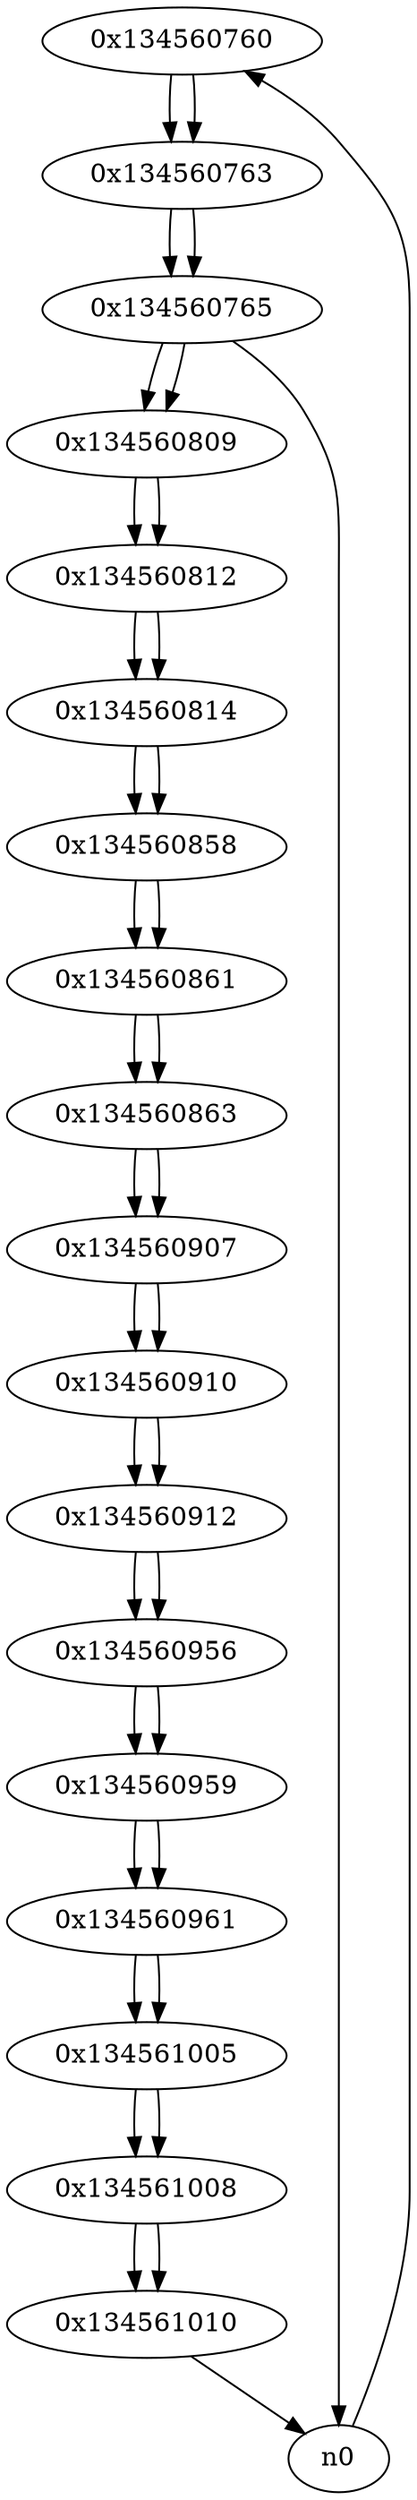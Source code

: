 digraph G{
/* nodes */
  n1 [label="0x134560760"]
  n2 [label="0x134560763"]
  n3 [label="0x134560765"]
  n4 [label="0x134560809"]
  n5 [label="0x134560812"]
  n6 [label="0x134560814"]
  n7 [label="0x134560858"]
  n8 [label="0x134560861"]
  n9 [label="0x134560863"]
  n10 [label="0x134560907"]
  n11 [label="0x134560910"]
  n12 [label="0x134560912"]
  n13 [label="0x134560956"]
  n14 [label="0x134560959"]
  n15 [label="0x134560961"]
  n16 [label="0x134561005"]
  n17 [label="0x134561008"]
  n18 [label="0x134561010"]
/* edges */
n1 -> n2;
n0 -> n1;
n2 -> n3;
n1 -> n2;
n3 -> n4;
n3 -> n0;
n2 -> n3;
n4 -> n5;
n3 -> n4;
n5 -> n6;
n4 -> n5;
n6 -> n7;
n5 -> n6;
n7 -> n8;
n6 -> n7;
n8 -> n9;
n7 -> n8;
n9 -> n10;
n8 -> n9;
n10 -> n11;
n9 -> n10;
n11 -> n12;
n10 -> n11;
n12 -> n13;
n11 -> n12;
n13 -> n14;
n12 -> n13;
n14 -> n15;
n13 -> n14;
n15 -> n16;
n14 -> n15;
n16 -> n17;
n15 -> n16;
n17 -> n18;
n16 -> n17;
n18 -> n0;
n17 -> n18;
}
